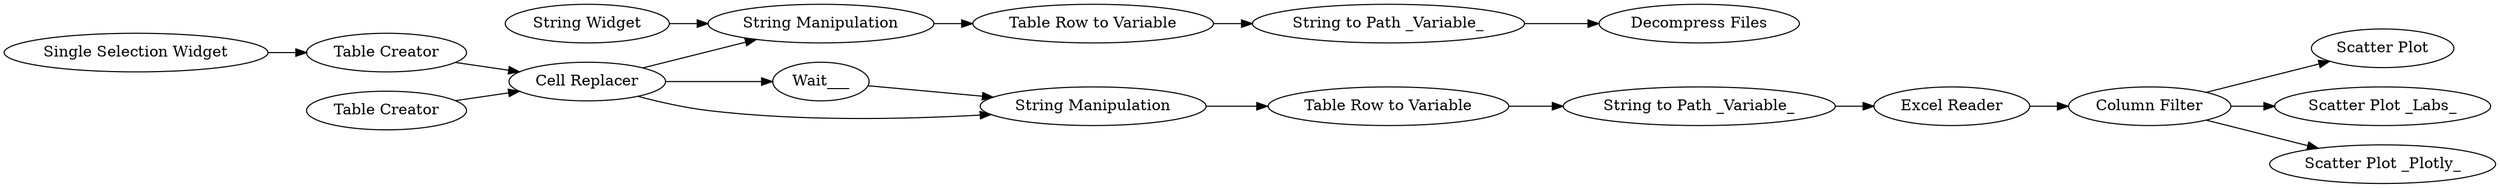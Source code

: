 digraph {
	27 -> 24
	18 -> 24
	30 -> 33
	18 -> 27
	16 -> 18
	23 -> 14
	15 -> 30
	24 -> 25
	30 -> 28
	20 -> 16
	32 -> 21
	21 -> 22
	30 -> 29
	26 -> 15
	17 -> 18
	18 -> 21
	25 -> 26
	22 -> 23
	16 [label="Table Creator"]
	27 [label=Wait___]
	24 [label="String Manipulation"]
	32 [label="String Widget"]
	20 [label="Single Selection Widget"]
	22 [label="Table Row to Variable"]
	29 [label="Scatter Plot _Plotly_"]
	28 [label="Scatter Plot _Labs_"]
	23 [label="String to Path _Variable_"]
	18 [label="Cell Replacer"]
	21 [label="String Manipulation"]
	26 [label="String to Path _Variable_"]
	15 [label="Excel Reader"]
	25 [label="Table Row to Variable"]
	14 [label="Decompress Files"]
	33 [label="Scatter Plot"]
	17 [label="Table Creator"]
	30 [label="Column Filter"]
	rankdir=LR
}

